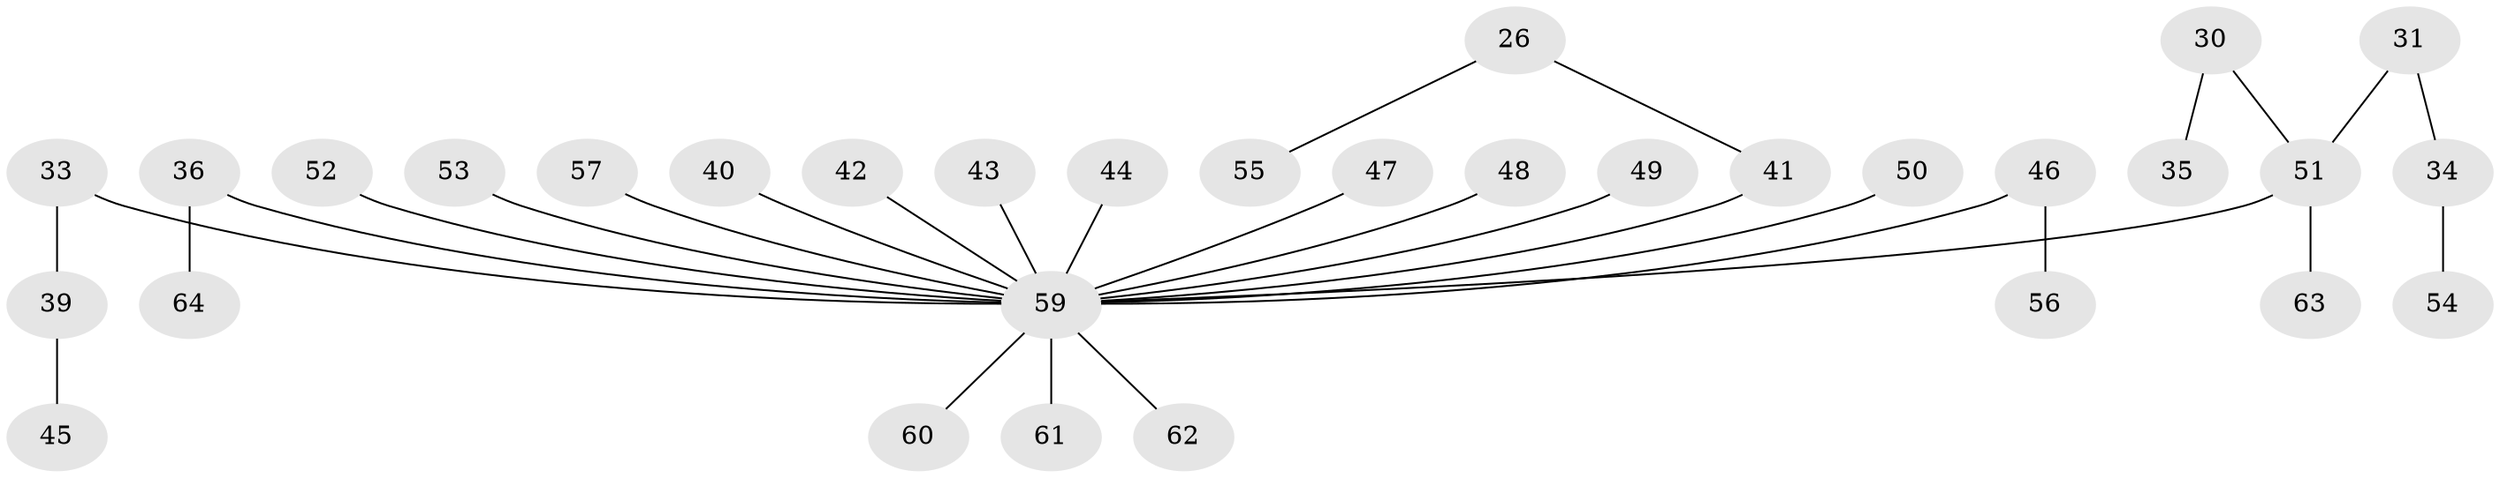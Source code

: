 // original degree distribution, {4: 0.078125, 6: 0.03125, 3: 0.109375, 2: 0.296875, 1: 0.46875, 5: 0.015625}
// Generated by graph-tools (version 1.1) at 2025/53/03/09/25 04:53:45]
// undirected, 32 vertices, 31 edges
graph export_dot {
graph [start="1"]
  node [color=gray90,style=filled];
  26;
  30;
  31;
  33;
  34;
  35;
  36;
  39;
  40;
  41 [super="+11+15"];
  42;
  43;
  44;
  45;
  46;
  47;
  48;
  49;
  50;
  51 [super="+27+24"];
  52;
  53;
  54;
  55;
  56;
  57;
  59 [super="+29+58+17+19+21+22+38"];
  60;
  61;
  62;
  63;
  64;
  26 -- 55;
  26 -- 41;
  30 -- 35;
  30 -- 51;
  31 -- 34;
  31 -- 51;
  33 -- 39;
  33 -- 59;
  34 -- 54;
  36 -- 64;
  36 -- 59;
  39 -- 45;
  40 -- 59;
  41 -- 59;
  42 -- 59;
  43 -- 59;
  44 -- 59;
  46 -- 56;
  46 -- 59;
  47 -- 59;
  48 -- 59;
  49 -- 59;
  50 -- 59;
  51 -- 59;
  51 -- 63;
  52 -- 59;
  53 -- 59;
  57 -- 59;
  59 -- 60;
  59 -- 61;
  59 -- 62;
}
